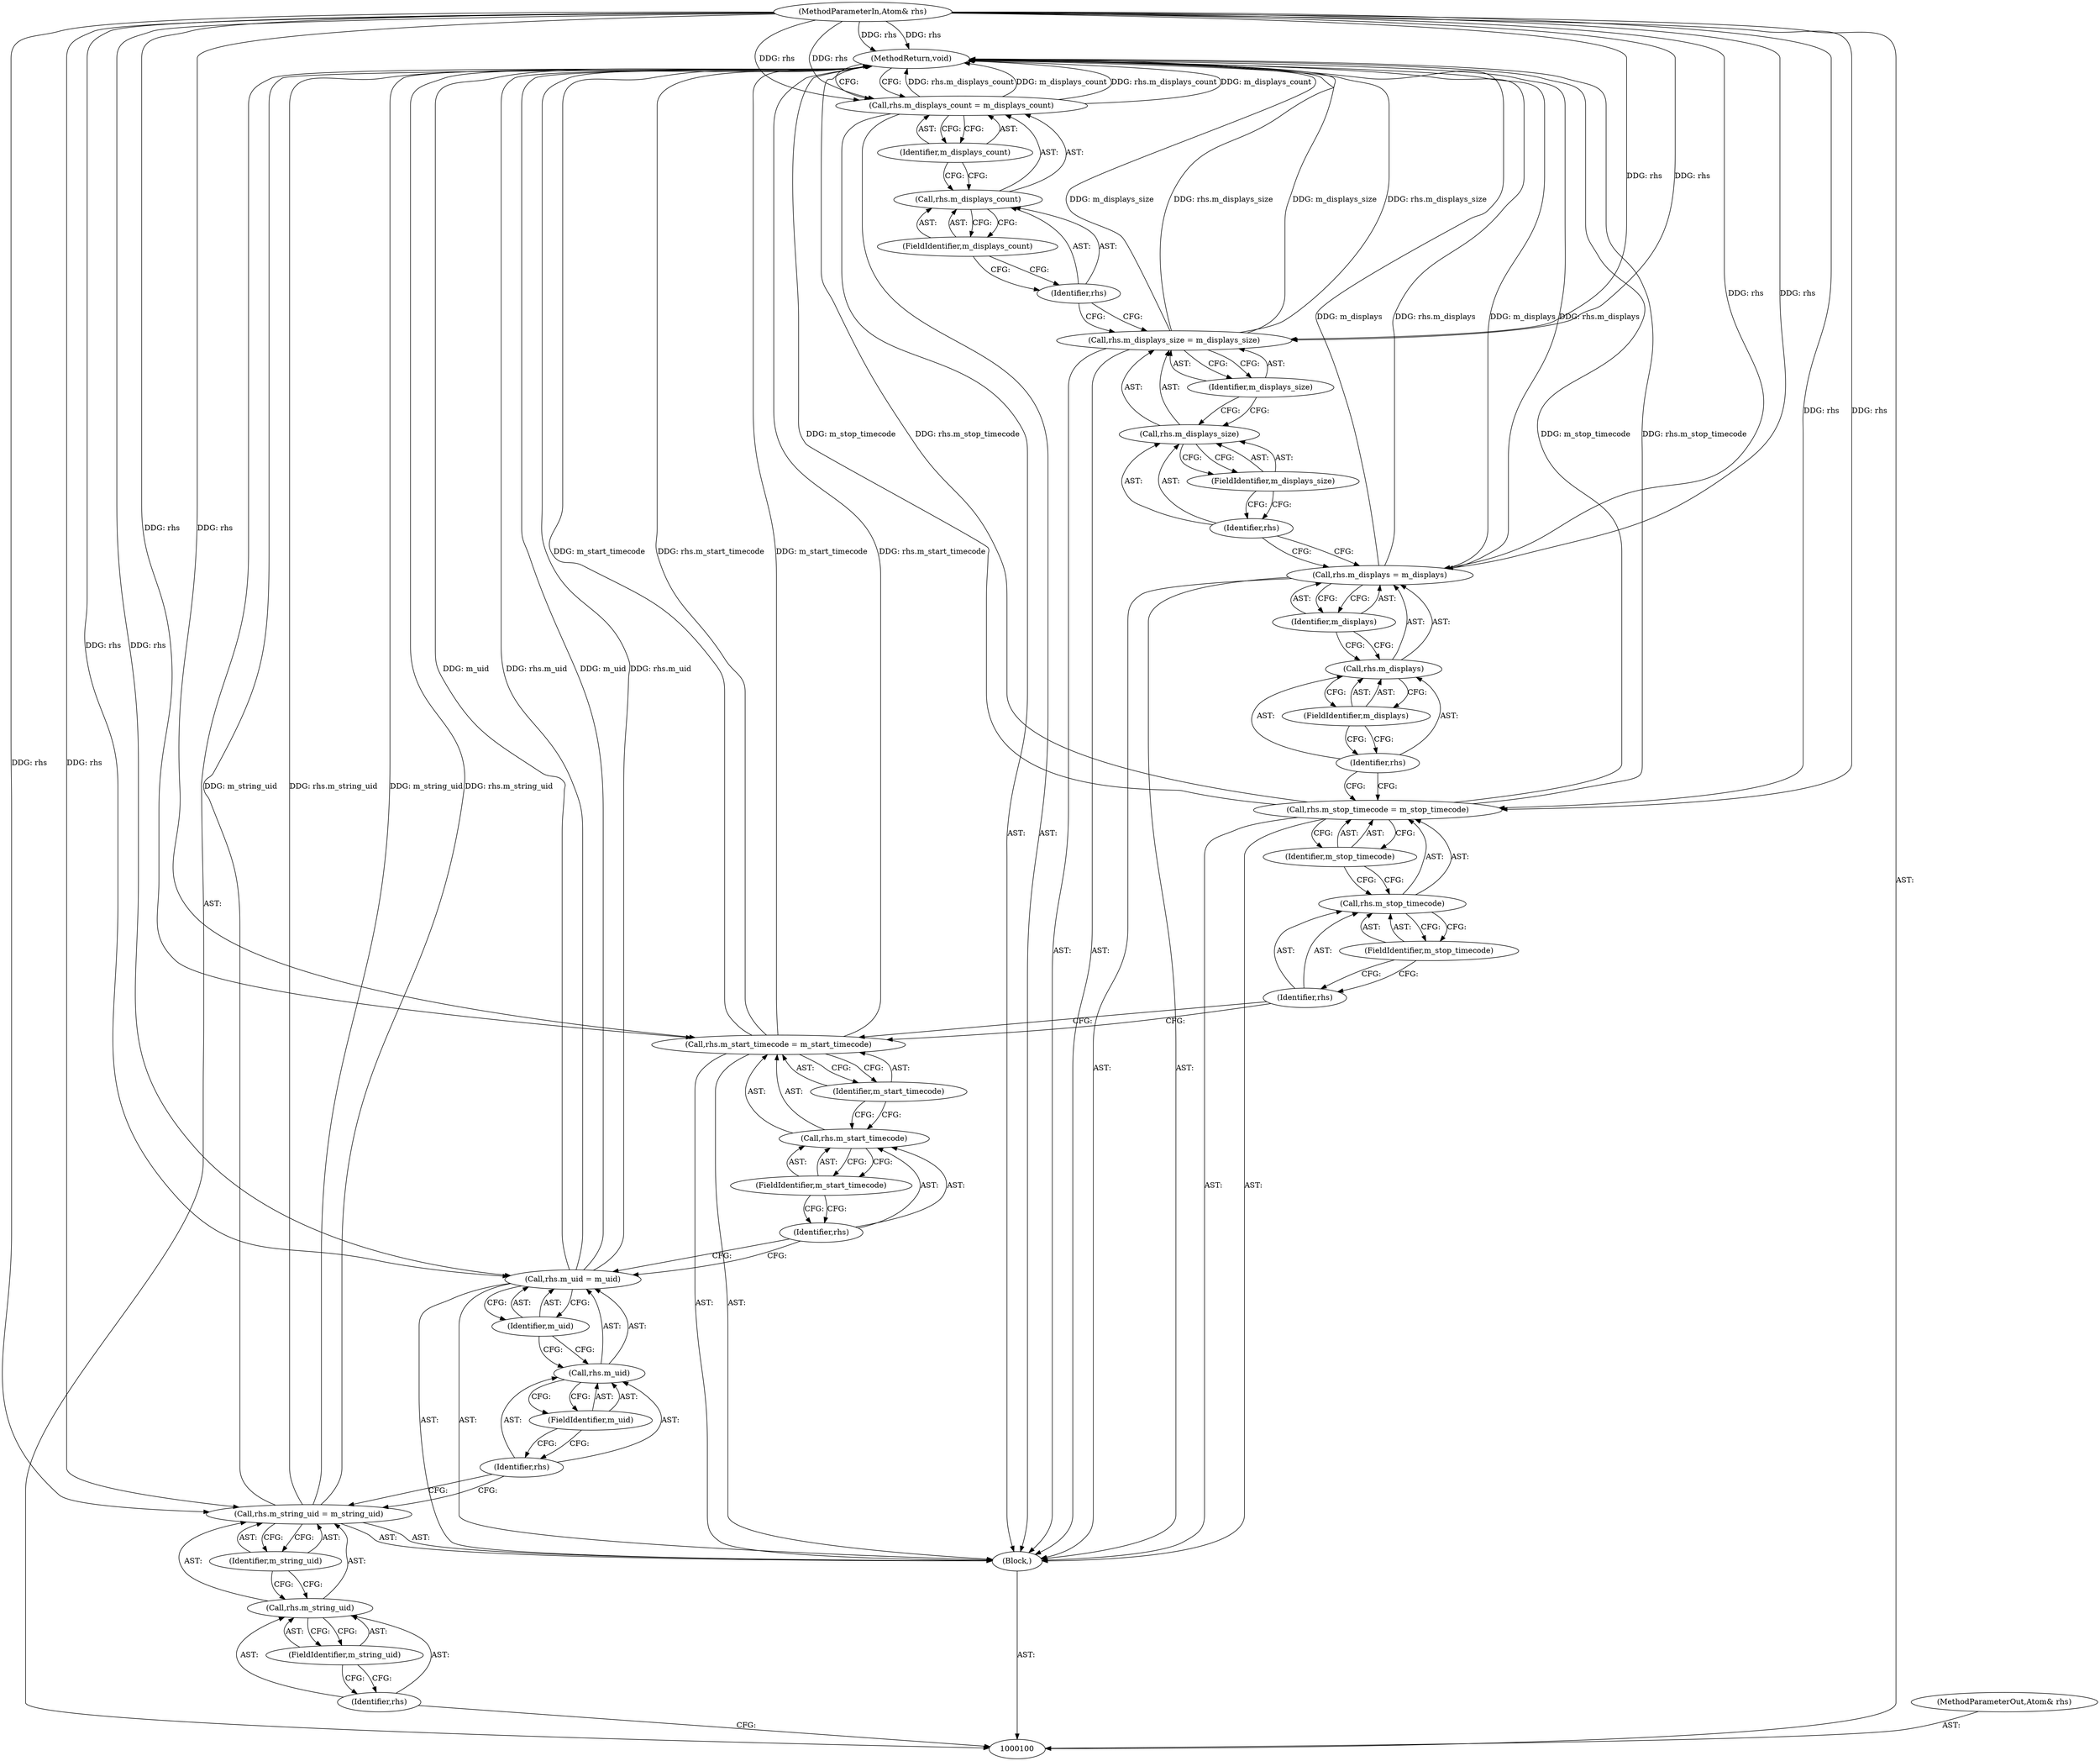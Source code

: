 digraph "1_Android_04839626ed859623901ebd3a5fd483982186b59d_204" {
"1000138" [label="(MethodReturn,void)"];
"1000101" [label="(MethodParameterIn,Atom& rhs)"];
"1000153" [label="(MethodParameterOut,Atom& rhs)"];
"1000102" [label="(Block,)"];
"1000107" [label="(Identifier,m_string_uid)"];
"1000103" [label="(Call,rhs.m_string_uid = m_string_uid)"];
"1000104" [label="(Call,rhs.m_string_uid)"];
"1000105" [label="(Identifier,rhs)"];
"1000106" [label="(FieldIdentifier,m_string_uid)"];
"1000112" [label="(Identifier,m_uid)"];
"1000108" [label="(Call,rhs.m_uid = m_uid)"];
"1000109" [label="(Call,rhs.m_uid)"];
"1000110" [label="(Identifier,rhs)"];
"1000111" [label="(FieldIdentifier,m_uid)"];
"1000117" [label="(Identifier,m_start_timecode)"];
"1000113" [label="(Call,rhs.m_start_timecode = m_start_timecode)"];
"1000114" [label="(Call,rhs.m_start_timecode)"];
"1000115" [label="(Identifier,rhs)"];
"1000116" [label="(FieldIdentifier,m_start_timecode)"];
"1000122" [label="(Identifier,m_stop_timecode)"];
"1000118" [label="(Call,rhs.m_stop_timecode = m_stop_timecode)"];
"1000119" [label="(Call,rhs.m_stop_timecode)"];
"1000120" [label="(Identifier,rhs)"];
"1000121" [label="(FieldIdentifier,m_stop_timecode)"];
"1000127" [label="(Identifier,m_displays)"];
"1000123" [label="(Call,rhs.m_displays = m_displays)"];
"1000124" [label="(Call,rhs.m_displays)"];
"1000125" [label="(Identifier,rhs)"];
"1000126" [label="(FieldIdentifier,m_displays)"];
"1000132" [label="(Identifier,m_displays_size)"];
"1000128" [label="(Call,rhs.m_displays_size = m_displays_size)"];
"1000129" [label="(Call,rhs.m_displays_size)"];
"1000130" [label="(Identifier,rhs)"];
"1000131" [label="(FieldIdentifier,m_displays_size)"];
"1000137" [label="(Identifier,m_displays_count)"];
"1000133" [label="(Call,rhs.m_displays_count = m_displays_count)"];
"1000134" [label="(Call,rhs.m_displays_count)"];
"1000135" [label="(Identifier,rhs)"];
"1000136" [label="(FieldIdentifier,m_displays_count)"];
"1000138" -> "1000100"  [label="AST: "];
"1000138" -> "1000133"  [label="CFG: "];
"1000113" -> "1000138"  [label="DDG: m_start_timecode"];
"1000113" -> "1000138"  [label="DDG: rhs.m_start_timecode"];
"1000103" -> "1000138"  [label="DDG: m_string_uid"];
"1000103" -> "1000138"  [label="DDG: rhs.m_string_uid"];
"1000123" -> "1000138"  [label="DDG: m_displays"];
"1000123" -> "1000138"  [label="DDG: rhs.m_displays"];
"1000118" -> "1000138"  [label="DDG: m_stop_timecode"];
"1000118" -> "1000138"  [label="DDG: rhs.m_stop_timecode"];
"1000128" -> "1000138"  [label="DDG: m_displays_size"];
"1000128" -> "1000138"  [label="DDG: rhs.m_displays_size"];
"1000133" -> "1000138"  [label="DDG: rhs.m_displays_count"];
"1000133" -> "1000138"  [label="DDG: m_displays_count"];
"1000108" -> "1000138"  [label="DDG: m_uid"];
"1000108" -> "1000138"  [label="DDG: rhs.m_uid"];
"1000101" -> "1000138"  [label="DDG: rhs"];
"1000101" -> "1000100"  [label="AST: "];
"1000101" -> "1000138"  [label="DDG: rhs"];
"1000101" -> "1000103"  [label="DDG: rhs"];
"1000101" -> "1000108"  [label="DDG: rhs"];
"1000101" -> "1000113"  [label="DDG: rhs"];
"1000101" -> "1000118"  [label="DDG: rhs"];
"1000101" -> "1000123"  [label="DDG: rhs"];
"1000101" -> "1000128"  [label="DDG: rhs"];
"1000101" -> "1000133"  [label="DDG: rhs"];
"1000153" -> "1000100"  [label="AST: "];
"1000102" -> "1000100"  [label="AST: "];
"1000103" -> "1000102"  [label="AST: "];
"1000108" -> "1000102"  [label="AST: "];
"1000113" -> "1000102"  [label="AST: "];
"1000118" -> "1000102"  [label="AST: "];
"1000123" -> "1000102"  [label="AST: "];
"1000128" -> "1000102"  [label="AST: "];
"1000133" -> "1000102"  [label="AST: "];
"1000107" -> "1000103"  [label="AST: "];
"1000107" -> "1000104"  [label="CFG: "];
"1000103" -> "1000107"  [label="CFG: "];
"1000103" -> "1000102"  [label="AST: "];
"1000103" -> "1000107"  [label="CFG: "];
"1000104" -> "1000103"  [label="AST: "];
"1000107" -> "1000103"  [label="AST: "];
"1000110" -> "1000103"  [label="CFG: "];
"1000103" -> "1000138"  [label="DDG: m_string_uid"];
"1000103" -> "1000138"  [label="DDG: rhs.m_string_uid"];
"1000101" -> "1000103"  [label="DDG: rhs"];
"1000104" -> "1000103"  [label="AST: "];
"1000104" -> "1000106"  [label="CFG: "];
"1000105" -> "1000104"  [label="AST: "];
"1000106" -> "1000104"  [label="AST: "];
"1000107" -> "1000104"  [label="CFG: "];
"1000105" -> "1000104"  [label="AST: "];
"1000105" -> "1000100"  [label="CFG: "];
"1000106" -> "1000105"  [label="CFG: "];
"1000106" -> "1000104"  [label="AST: "];
"1000106" -> "1000105"  [label="CFG: "];
"1000104" -> "1000106"  [label="CFG: "];
"1000112" -> "1000108"  [label="AST: "];
"1000112" -> "1000109"  [label="CFG: "];
"1000108" -> "1000112"  [label="CFG: "];
"1000108" -> "1000102"  [label="AST: "];
"1000108" -> "1000112"  [label="CFG: "];
"1000109" -> "1000108"  [label="AST: "];
"1000112" -> "1000108"  [label="AST: "];
"1000115" -> "1000108"  [label="CFG: "];
"1000108" -> "1000138"  [label="DDG: m_uid"];
"1000108" -> "1000138"  [label="DDG: rhs.m_uid"];
"1000101" -> "1000108"  [label="DDG: rhs"];
"1000109" -> "1000108"  [label="AST: "];
"1000109" -> "1000111"  [label="CFG: "];
"1000110" -> "1000109"  [label="AST: "];
"1000111" -> "1000109"  [label="AST: "];
"1000112" -> "1000109"  [label="CFG: "];
"1000110" -> "1000109"  [label="AST: "];
"1000110" -> "1000103"  [label="CFG: "];
"1000111" -> "1000110"  [label="CFG: "];
"1000111" -> "1000109"  [label="AST: "];
"1000111" -> "1000110"  [label="CFG: "];
"1000109" -> "1000111"  [label="CFG: "];
"1000117" -> "1000113"  [label="AST: "];
"1000117" -> "1000114"  [label="CFG: "];
"1000113" -> "1000117"  [label="CFG: "];
"1000113" -> "1000102"  [label="AST: "];
"1000113" -> "1000117"  [label="CFG: "];
"1000114" -> "1000113"  [label="AST: "];
"1000117" -> "1000113"  [label="AST: "];
"1000120" -> "1000113"  [label="CFG: "];
"1000113" -> "1000138"  [label="DDG: m_start_timecode"];
"1000113" -> "1000138"  [label="DDG: rhs.m_start_timecode"];
"1000101" -> "1000113"  [label="DDG: rhs"];
"1000114" -> "1000113"  [label="AST: "];
"1000114" -> "1000116"  [label="CFG: "];
"1000115" -> "1000114"  [label="AST: "];
"1000116" -> "1000114"  [label="AST: "];
"1000117" -> "1000114"  [label="CFG: "];
"1000115" -> "1000114"  [label="AST: "];
"1000115" -> "1000108"  [label="CFG: "];
"1000116" -> "1000115"  [label="CFG: "];
"1000116" -> "1000114"  [label="AST: "];
"1000116" -> "1000115"  [label="CFG: "];
"1000114" -> "1000116"  [label="CFG: "];
"1000122" -> "1000118"  [label="AST: "];
"1000122" -> "1000119"  [label="CFG: "];
"1000118" -> "1000122"  [label="CFG: "];
"1000118" -> "1000102"  [label="AST: "];
"1000118" -> "1000122"  [label="CFG: "];
"1000119" -> "1000118"  [label="AST: "];
"1000122" -> "1000118"  [label="AST: "];
"1000125" -> "1000118"  [label="CFG: "];
"1000118" -> "1000138"  [label="DDG: m_stop_timecode"];
"1000118" -> "1000138"  [label="DDG: rhs.m_stop_timecode"];
"1000101" -> "1000118"  [label="DDG: rhs"];
"1000119" -> "1000118"  [label="AST: "];
"1000119" -> "1000121"  [label="CFG: "];
"1000120" -> "1000119"  [label="AST: "];
"1000121" -> "1000119"  [label="AST: "];
"1000122" -> "1000119"  [label="CFG: "];
"1000120" -> "1000119"  [label="AST: "];
"1000120" -> "1000113"  [label="CFG: "];
"1000121" -> "1000120"  [label="CFG: "];
"1000121" -> "1000119"  [label="AST: "];
"1000121" -> "1000120"  [label="CFG: "];
"1000119" -> "1000121"  [label="CFG: "];
"1000127" -> "1000123"  [label="AST: "];
"1000127" -> "1000124"  [label="CFG: "];
"1000123" -> "1000127"  [label="CFG: "];
"1000123" -> "1000102"  [label="AST: "];
"1000123" -> "1000127"  [label="CFG: "];
"1000124" -> "1000123"  [label="AST: "];
"1000127" -> "1000123"  [label="AST: "];
"1000130" -> "1000123"  [label="CFG: "];
"1000123" -> "1000138"  [label="DDG: m_displays"];
"1000123" -> "1000138"  [label="DDG: rhs.m_displays"];
"1000101" -> "1000123"  [label="DDG: rhs"];
"1000124" -> "1000123"  [label="AST: "];
"1000124" -> "1000126"  [label="CFG: "];
"1000125" -> "1000124"  [label="AST: "];
"1000126" -> "1000124"  [label="AST: "];
"1000127" -> "1000124"  [label="CFG: "];
"1000125" -> "1000124"  [label="AST: "];
"1000125" -> "1000118"  [label="CFG: "];
"1000126" -> "1000125"  [label="CFG: "];
"1000126" -> "1000124"  [label="AST: "];
"1000126" -> "1000125"  [label="CFG: "];
"1000124" -> "1000126"  [label="CFG: "];
"1000132" -> "1000128"  [label="AST: "];
"1000132" -> "1000129"  [label="CFG: "];
"1000128" -> "1000132"  [label="CFG: "];
"1000128" -> "1000102"  [label="AST: "];
"1000128" -> "1000132"  [label="CFG: "];
"1000129" -> "1000128"  [label="AST: "];
"1000132" -> "1000128"  [label="AST: "];
"1000135" -> "1000128"  [label="CFG: "];
"1000128" -> "1000138"  [label="DDG: m_displays_size"];
"1000128" -> "1000138"  [label="DDG: rhs.m_displays_size"];
"1000101" -> "1000128"  [label="DDG: rhs"];
"1000129" -> "1000128"  [label="AST: "];
"1000129" -> "1000131"  [label="CFG: "];
"1000130" -> "1000129"  [label="AST: "];
"1000131" -> "1000129"  [label="AST: "];
"1000132" -> "1000129"  [label="CFG: "];
"1000130" -> "1000129"  [label="AST: "];
"1000130" -> "1000123"  [label="CFG: "];
"1000131" -> "1000130"  [label="CFG: "];
"1000131" -> "1000129"  [label="AST: "];
"1000131" -> "1000130"  [label="CFG: "];
"1000129" -> "1000131"  [label="CFG: "];
"1000137" -> "1000133"  [label="AST: "];
"1000137" -> "1000134"  [label="CFG: "];
"1000133" -> "1000137"  [label="CFG: "];
"1000133" -> "1000102"  [label="AST: "];
"1000133" -> "1000137"  [label="CFG: "];
"1000134" -> "1000133"  [label="AST: "];
"1000137" -> "1000133"  [label="AST: "];
"1000138" -> "1000133"  [label="CFG: "];
"1000133" -> "1000138"  [label="DDG: rhs.m_displays_count"];
"1000133" -> "1000138"  [label="DDG: m_displays_count"];
"1000101" -> "1000133"  [label="DDG: rhs"];
"1000134" -> "1000133"  [label="AST: "];
"1000134" -> "1000136"  [label="CFG: "];
"1000135" -> "1000134"  [label="AST: "];
"1000136" -> "1000134"  [label="AST: "];
"1000137" -> "1000134"  [label="CFG: "];
"1000135" -> "1000134"  [label="AST: "];
"1000135" -> "1000128"  [label="CFG: "];
"1000136" -> "1000135"  [label="CFG: "];
"1000136" -> "1000134"  [label="AST: "];
"1000136" -> "1000135"  [label="CFG: "];
"1000134" -> "1000136"  [label="CFG: "];
}

